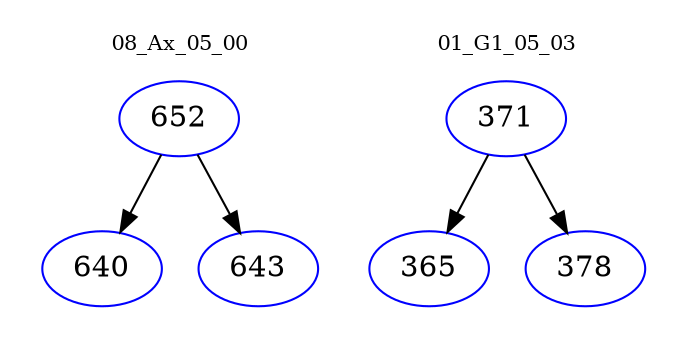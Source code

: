 digraph{
subgraph cluster_0 {
color = white
label = "08_Ax_05_00";
fontsize=10;
T0_652 [label="652", color="blue"]
T0_652 -> T0_640 [color="black"]
T0_640 [label="640", color="blue"]
T0_652 -> T0_643 [color="black"]
T0_643 [label="643", color="blue"]
}
subgraph cluster_1 {
color = white
label = "01_G1_05_03";
fontsize=10;
T1_371 [label="371", color="blue"]
T1_371 -> T1_365 [color="black"]
T1_365 [label="365", color="blue"]
T1_371 -> T1_378 [color="black"]
T1_378 [label="378", color="blue"]
}
}
